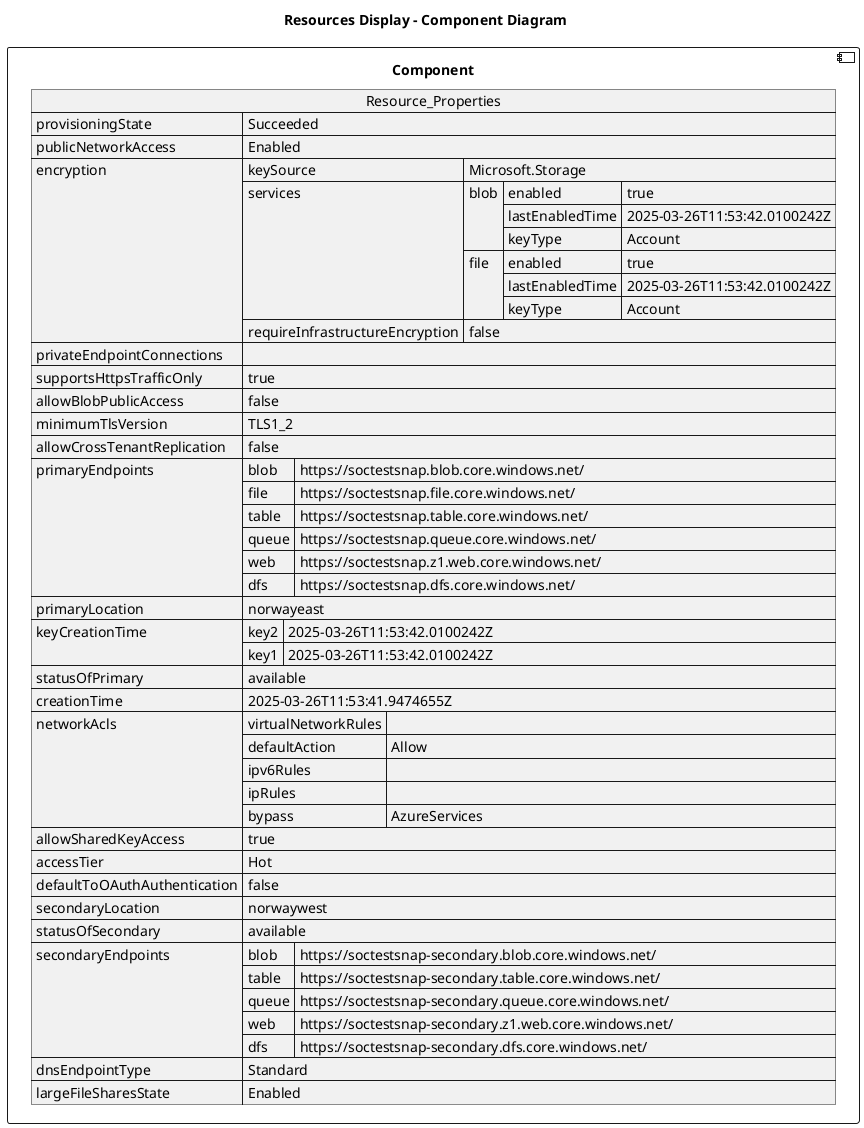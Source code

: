 @startuml

title Resources Display - Component Diagram

component Component {

json  Resource_Properties {
  "provisioningState": "Succeeded",
  "publicNetworkAccess": "Enabled",
  "encryption": {
    "keySource": "Microsoft.Storage",
    "services": {
      "blob": {
        "enabled": true,
        "lastEnabledTime": "2025-03-26T11:53:42.0100242Z",
        "keyType": "Account"
      },
      "file": {
        "enabled": true,
        "lastEnabledTime": "2025-03-26T11:53:42.0100242Z",
        "keyType": "Account"
      }
    },
    "requireInfrastructureEncryption": false
  },
  "privateEndpointConnections": [],
  "supportsHttpsTrafficOnly": true,
  "allowBlobPublicAccess": false,
  "minimumTlsVersion": "TLS1_2",
  "allowCrossTenantReplication": false,
  "primaryEndpoints": {
    "blob": "https://soctestsnap.blob.core.windows.net/",
    "file": "https://soctestsnap.file.core.windows.net/",
    "table": "https://soctestsnap.table.core.windows.net/",
    "queue": "https://soctestsnap.queue.core.windows.net/",
    "web": "https://soctestsnap.z1.web.core.windows.net/",
    "dfs": "https://soctestsnap.dfs.core.windows.net/"
  },
  "primaryLocation": "norwayeast",
  "keyCreationTime": {
    "key2": "2025-03-26T11:53:42.0100242Z",
    "key1": "2025-03-26T11:53:42.0100242Z"
  },
  "statusOfPrimary": "available",
  "creationTime": "2025-03-26T11:53:41.9474655Z",
  "networkAcls": {
    "virtualNetworkRules": [],
    "defaultAction": "Allow",
    "ipv6Rules": [],
    "ipRules": [],
    "bypass": "AzureServices"
  },
  "allowSharedKeyAccess": true,
  "accessTier": "Hot",
  "defaultToOAuthAuthentication": false,
  "secondaryLocation": "norwaywest",
  "statusOfSecondary": "available",
  "secondaryEndpoints": {
    "blob": "https://soctestsnap-secondary.blob.core.windows.net/",
    "table": "https://soctestsnap-secondary.table.core.windows.net/",
    "queue": "https://soctestsnap-secondary.queue.core.windows.net/",
    "web": "https://soctestsnap-secondary.z1.web.core.windows.net/",
    "dfs": "https://soctestsnap-secondary.dfs.core.windows.net/"
  },
  "dnsEndpointType": "Standard",
  "largeFileSharesState": "Enabled"
}
}
@enduml
